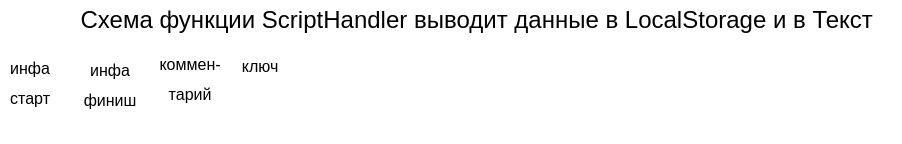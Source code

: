 <mxfile>
    <diagram id="qbr2udlaca83oQtDMyiO" name="Страница 1">
        <mxGraphModel dx="447" dy="1405" grid="1" gridSize="10" guides="1" tooltips="1" connect="1" arrows="1" fold="1" page="1" pageScale="1" pageWidth="827" pageHeight="1169" math="0" shadow="0">
            <root>
                <mxCell id="0"/>
                <mxCell id="1" parent="0"/>
                <mxCell id="3" value="&lt;font style=&quot;font-size: 8px;&quot;&gt;инфа &lt;br&gt;старт&lt;/font&gt;" style="text;html=1;strokeColor=none;fillColor=none;align=center;verticalAlign=middle;whiteSpace=wrap;rounded=0;" vertex="1" parent="1">
                    <mxGeometry x="70" width="30" height="60" as="geometry"/>
                </mxCell>
                <mxCell id="4" value="&lt;span style=&quot;font-size: 8px;&quot;&gt;инфа финиш&lt;/span&gt;" style="text;html=1;strokeColor=none;fillColor=none;align=center;verticalAlign=middle;whiteSpace=wrap;rounded=0;" vertex="1" parent="1">
                    <mxGeometry x="110" y="1" width="30" height="60" as="geometry"/>
                </mxCell>
                <mxCell id="5" value="&lt;font style=&quot;font-size: 8px;&quot;&gt;коммен-тарий&lt;/font&gt;" style="text;html=1;strokeColor=none;fillColor=none;align=center;verticalAlign=middle;whiteSpace=wrap;rounded=0;" vertex="1" parent="1">
                    <mxGeometry x="150" y="8" width="30" height="39" as="geometry"/>
                </mxCell>
                <mxCell id="6" value="&lt;font style=&quot;font-size: 8px;&quot;&gt;ключ&lt;/font&gt;" style="text;html=1;strokeColor=none;fillColor=none;align=center;verticalAlign=middle;whiteSpace=wrap;rounded=0;" vertex="1" parent="1">
                    <mxGeometry x="190" y="-3" width="20" height="50" as="geometry"/>
                </mxCell>
                <mxCell id="8" value="Схема функции ScriptHandler выводит данные в LocalStorage и в Текст&amp;nbsp;" style="text;html=1;strokeColor=none;fillColor=none;align=center;verticalAlign=middle;whiteSpace=wrap;rounded=0;" vertex="1" parent="1">
                    <mxGeometry x="100" y="-10" width="420" height="20" as="geometry"/>
                </mxCell>
            </root>
        </mxGraphModel>
    </diagram>
</mxfile>